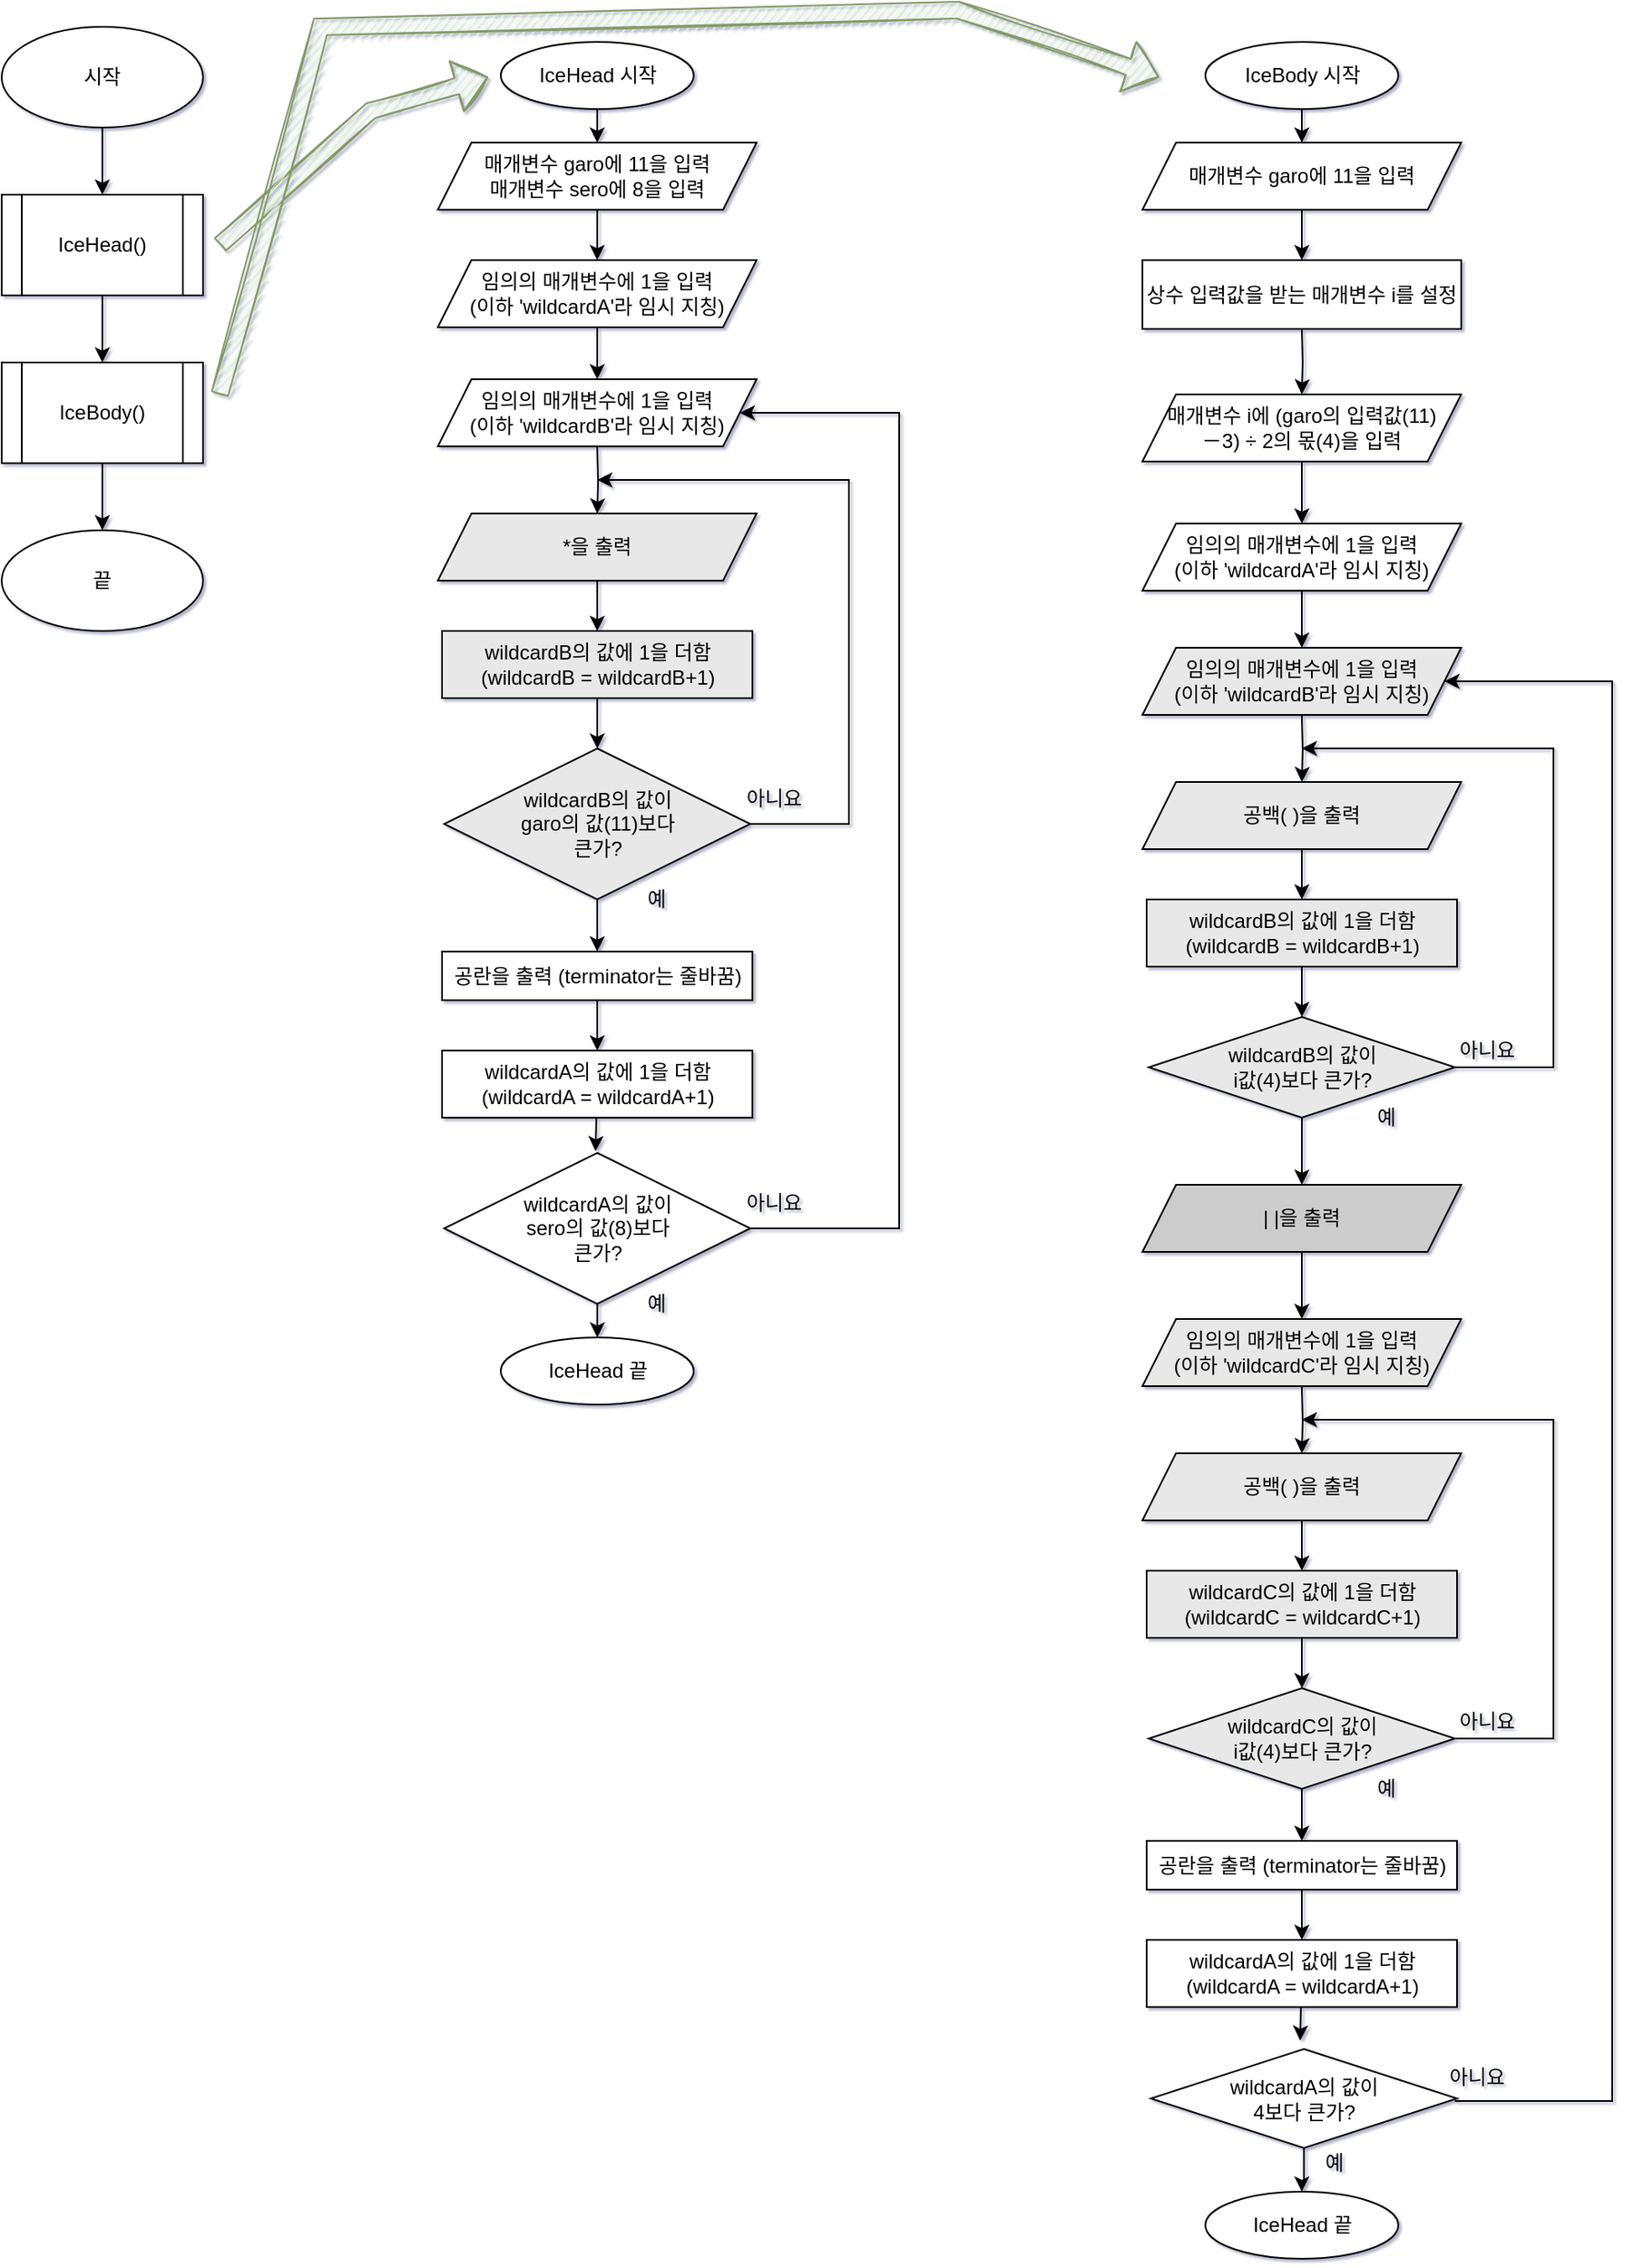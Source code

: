 <mxfile version="17.4.5" type="device"><diagram id="33xkdpBL-3r26jEkx2Z_" name="Page-1"><mxGraphModel dx="1105" dy="1218" grid="1" gridSize="10" guides="1" tooltips="1" connect="1" arrows="1" fold="1" page="1" pageScale="1" pageWidth="1169" pageHeight="827" background="#ffffff" math="0" shadow="1"><root><mxCell id="0"/><mxCell id="1" parent="0"/><mxCell id="TAr1V2MGO--BPwnHqbIB-11" value="" style="edgeStyle=orthogonalEdgeStyle;rounded=0;orthogonalLoop=1;jettySize=auto;html=1;" parent="1" source="TAr1V2MGO--BPwnHqbIB-1" target="TAr1V2MGO--BPwnHqbIB-10" edge="1"><mxGeometry relative="1" as="geometry"/></mxCell><mxCell id="TAr1V2MGO--BPwnHqbIB-1" value="시작" style="ellipse;whiteSpace=wrap;html=1;" parent="1" vertex="1"><mxGeometry x="70" y="30" width="120" height="60" as="geometry"/></mxCell><mxCell id="TAr1V2MGO--BPwnHqbIB-9" value="끝" style="ellipse;whiteSpace=wrap;html=1;" parent="1" vertex="1"><mxGeometry x="70" y="330" width="120" height="60" as="geometry"/></mxCell><mxCell id="TAr1V2MGO--BPwnHqbIB-14" value="" style="edgeStyle=orthogonalEdgeStyle;rounded=0;orthogonalLoop=1;jettySize=auto;html=1;" parent="1" source="TAr1V2MGO--BPwnHqbIB-10" target="TAr1V2MGO--BPwnHqbIB-13" edge="1"><mxGeometry relative="1" as="geometry"/></mxCell><mxCell id="TAr1V2MGO--BPwnHqbIB-10" value="IceHead()" style="shape=process;whiteSpace=wrap;html=1;backgroundOutline=1;" parent="1" vertex="1"><mxGeometry x="70" y="130" width="120" height="60" as="geometry"/></mxCell><mxCell id="TAr1V2MGO--BPwnHqbIB-15" value="" style="edgeStyle=orthogonalEdgeStyle;rounded=0;orthogonalLoop=1;jettySize=auto;html=1;" parent="1" source="TAr1V2MGO--BPwnHqbIB-13" target="TAr1V2MGO--BPwnHqbIB-9" edge="1"><mxGeometry relative="1" as="geometry"/></mxCell><mxCell id="TAr1V2MGO--BPwnHqbIB-13" value="IceBody()" style="shape=process;whiteSpace=wrap;html=1;backgroundOutline=1;" parent="1" vertex="1"><mxGeometry x="70" y="230" width="120" height="60" as="geometry"/></mxCell><mxCell id="nT4nUnr1zXliEexUMXCa-44" value="" style="edgeStyle=orthogonalEdgeStyle;rounded=0;orthogonalLoop=1;jettySize=auto;html=1;" parent="1" source="nT4nUnr1zXliEexUMXCa-1" target="nT4nUnr1zXliEexUMXCa-14" edge="1"><mxGeometry relative="1" as="geometry"/></mxCell><mxCell id="nT4nUnr1zXliEexUMXCa-1" value="IceHead 시작" style="ellipse;whiteSpace=wrap;html=1;" parent="1" vertex="1"><mxGeometry x="367.5" y="39" width="115" height="40" as="geometry"/></mxCell><mxCell id="nT4nUnr1zXliEexUMXCa-10" value="&lt;div&gt;wildcardA의 값에 1을 더함&lt;/div&gt;&lt;div&gt;(wildcardA = wildcardA+1)&lt;/div&gt;" style="whiteSpace=wrap;html=1;align=center;" parent="1" vertex="1"><mxGeometry x="332.5" y="640" width="185" height="40" as="geometry"/></mxCell><mxCell id="nT4nUnr1zXliEexUMXCa-24" value="" style="edgeStyle=orthogonalEdgeStyle;rounded=0;orthogonalLoop=1;jettySize=auto;html=1;" parent="1" source="nT4nUnr1zXliEexUMXCa-14" target="nT4nUnr1zXliEexUMXCa-15" edge="1"><mxGeometry relative="1" as="geometry"/></mxCell><mxCell id="nT4nUnr1zXliEexUMXCa-14" value="&lt;div style=&quot;&quot;&gt;매개변수 garo에 11을 입력&lt;/div&gt;&lt;div style=&quot;&quot;&gt;매개변수 sero에 8을 입력&lt;/div&gt;" style="shape=parallelogram;perimeter=parallelogramPerimeter;whiteSpace=wrap;html=1;fixedSize=1;align=center;" parent="1" vertex="1"><mxGeometry x="330" y="99" width="190" height="40" as="geometry"/></mxCell><mxCell id="nT4nUnr1zXliEexUMXCa-15" value="&lt;div style=&quot;&quot;&gt;임의의 매개변수에 1을 입력&lt;br&gt;(이하 'wildcardA'라 임시 지칭)&lt;/div&gt;" style="shape=parallelogram;perimeter=parallelogramPerimeter;whiteSpace=wrap;html=1;fixedSize=1;align=center;" parent="1" vertex="1"><mxGeometry x="330" y="169" width="190" height="40" as="geometry"/></mxCell><mxCell id="nT4nUnr1zXliEexUMXCa-26" value="" style="edgeStyle=orthogonalEdgeStyle;rounded=0;orthogonalLoop=1;jettySize=auto;html=1;" parent="1" source="nT4nUnr1zXliEexUMXCa-16" target="nT4nUnr1zXliEexUMXCa-18" edge="1"><mxGeometry relative="1" as="geometry"/></mxCell><mxCell id="nT4nUnr1zXliEexUMXCa-16" value="&lt;div&gt;*을 출력&lt;/div&gt;" style="shape=parallelogram;perimeter=parallelogramPerimeter;whiteSpace=wrap;html=1;fixedSize=1;align=center;fillColor=#E8E8E8;" parent="1" vertex="1"><mxGeometry x="330" y="320" width="190" height="40" as="geometry"/></mxCell><mxCell id="nT4nUnr1zXliEexUMXCa-21" value="" style="edgeStyle=orthogonalEdgeStyle;rounded=0;orthogonalLoop=1;jettySize=auto;html=1;" parent="1" source="nT4nUnr1zXliEexUMXCa-18" target="nT4nUnr1zXliEexUMXCa-20" edge="1"><mxGeometry relative="1" as="geometry"/></mxCell><mxCell id="nT4nUnr1zXliEexUMXCa-18" value="&lt;div&gt;wildcardB의 값에 1을 더함&lt;/div&gt;&lt;div&gt;(wildcardB = wildcardB+1)&lt;/div&gt;" style="whiteSpace=wrap;html=1;align=center;fillColor=#E8E8E8;" parent="1" vertex="1"><mxGeometry x="332.5" y="390" width="185" height="40" as="geometry"/></mxCell><mxCell id="nT4nUnr1zXliEexUMXCa-23" value="" style="edgeStyle=orthogonalEdgeStyle;rounded=0;orthogonalLoop=1;jettySize=auto;html=1;" parent="1" source="nT4nUnr1zXliEexUMXCa-20" edge="1"><mxGeometry relative="1" as="geometry"><mxPoint x="425" y="300" as="targetPoint"/><Array as="points"><mxPoint x="575" y="505"/><mxPoint x="575" y="300"/><mxPoint x="425" y="300"/></Array></mxGeometry></mxCell><mxCell id="nT4nUnr1zXliEexUMXCa-20" value="wildcardB의 값이 &lt;br&gt;garo의 값(11)보다&lt;br&gt;큰가?" style="rhombus;whiteSpace=wrap;html=1;fillColor=#E8E8E8;" parent="1" vertex="1"><mxGeometry x="333.75" y="460" width="182.5" height="90" as="geometry"/></mxCell><mxCell id="nT4nUnr1zXliEexUMXCa-27" value="아니요" style="text;html=1;align=center;verticalAlign=middle;resizable=0;points=[];autosize=1;strokeColor=none;fillColor=none;" parent="1" vertex="1"><mxGeometry x="505" y="480" width="50" height="20" as="geometry"/></mxCell><mxCell id="nT4nUnr1zXliEexUMXCa-28" value="예" style="text;html=1;align=center;verticalAlign=middle;resizable=0;points=[];autosize=1;strokeColor=none;fillColor=none;" parent="1" vertex="1"><mxGeometry x="445" y="540" width="30" height="20" as="geometry"/></mxCell><mxCell id="nT4nUnr1zXliEexUMXCa-47" value="" style="edgeStyle=orthogonalEdgeStyle;rounded=0;orthogonalLoop=1;jettySize=auto;html=1;" parent="1" source="nT4nUnr1zXliEexUMXCa-30" target="nT4nUnr1zXliEexUMXCa-46" edge="1"><mxGeometry relative="1" as="geometry"/></mxCell><mxCell id="nT4nUnr1zXliEexUMXCa-30" value="wildcardA의 값이 &lt;br&gt;sero의 값(8)보다&lt;br&gt;큰가?" style="rhombus;whiteSpace=wrap;html=1;" parent="1" vertex="1"><mxGeometry x="333.75" y="701" width="182.5" height="90" as="geometry"/></mxCell><mxCell id="nT4nUnr1zXliEexUMXCa-31" value="" style="endArrow=classic;html=1;rounded=0;exitX=0.5;exitY=1;exitDx=0;exitDy=0;" parent="1" source="nT4nUnr1zXliEexUMXCa-20" edge="1"><mxGeometry width="50" height="50" relative="1" as="geometry"><mxPoint x="545" y="540" as="sourcePoint"/><mxPoint x="425" y="581" as="targetPoint"/></mxGeometry></mxCell><mxCell id="nT4nUnr1zXliEexUMXCa-32" value="" style="endArrow=classic;html=1;rounded=0;" parent="1" edge="1"><mxGeometry width="50" height="50" relative="1" as="geometry"><mxPoint x="424.47" y="680" as="sourcePoint"/><mxPoint x="424" y="700" as="targetPoint"/></mxGeometry></mxCell><mxCell id="nT4nUnr1zXliEexUMXCa-37" value="&lt;div&gt;임의의 매개변수에 1을 입력&lt;br&gt;(이하 'wildcardB'라 임시 지칭)&lt;/div&gt;" style="shape=parallelogram;perimeter=parallelogramPerimeter;whiteSpace=wrap;html=1;fixedSize=1;align=center;" parent="1" vertex="1"><mxGeometry x="330" y="240" width="190" height="40" as="geometry"/></mxCell><mxCell id="nT4nUnr1zXliEexUMXCa-39" value="" style="edgeStyle=orthogonalEdgeStyle;rounded=0;orthogonalLoop=1;jettySize=auto;html=1;exitX=0.5;exitY=1;exitDx=0;exitDy=0;" parent="1" source="nT4nUnr1zXliEexUMXCa-15" edge="1"><mxGeometry relative="1" as="geometry"><mxPoint x="434.947" y="149" as="sourcePoint"/><mxPoint x="425" y="240" as="targetPoint"/></mxGeometry></mxCell><mxCell id="nT4nUnr1zXliEexUMXCa-40" value="" style="edgeStyle=orthogonalEdgeStyle;rounded=0;orthogonalLoop=1;jettySize=auto;html=1;entryX=0.5;entryY=0;entryDx=0;entryDy=0;" parent="1" target="nT4nUnr1zXliEexUMXCa-16" edge="1"><mxGeometry relative="1" as="geometry"><mxPoint x="425" y="280" as="sourcePoint"/><mxPoint x="435" y="264" as="targetPoint"/></mxGeometry></mxCell><mxCell id="nT4nUnr1zXliEexUMXCa-41" value="아니요" style="text;html=1;align=center;verticalAlign=middle;resizable=0;points=[];autosize=1;strokeColor=none;fillColor=none;" parent="1" vertex="1"><mxGeometry x="505" y="721" width="50" height="20" as="geometry"/></mxCell><mxCell id="nT4nUnr1zXliEexUMXCa-42" value="예" style="text;html=1;align=center;verticalAlign=middle;resizable=0;points=[];autosize=1;strokeColor=none;fillColor=none;" parent="1" vertex="1"><mxGeometry x="445" y="781" width="30" height="20" as="geometry"/></mxCell><mxCell id="nT4nUnr1zXliEexUMXCa-43" value="" style="edgeStyle=orthogonalEdgeStyle;rounded=0;orthogonalLoop=1;jettySize=auto;html=1;entryX=1;entryY=0.5;entryDx=0;entryDy=0;exitX=1;exitY=0.5;exitDx=0;exitDy=0;" parent="1" target="nT4nUnr1zXliEexUMXCa-37" edge="1" source="nT4nUnr1zXliEexUMXCa-30"><mxGeometry relative="1" as="geometry"><mxPoint x="520" y="746" as="sourcePoint"/><mxPoint x="425" y="470" as="targetPoint"/><Array as="points"><mxPoint x="605" y="746"/><mxPoint x="605" y="260"/></Array></mxGeometry></mxCell><mxCell id="nT4nUnr1zXliEexUMXCa-46" value="IceHead 끝" style="ellipse;whiteSpace=wrap;html=1;" parent="1" vertex="1"><mxGeometry x="367.5" y="811" width="115" height="40" as="geometry"/></mxCell><mxCell id="nT4nUnr1zXliEexUMXCa-48" value="" style="edgeStyle=orthogonalEdgeStyle;rounded=0;orthogonalLoop=1;jettySize=auto;html=1;" parent="1" source="nT4nUnr1zXliEexUMXCa-49" target="nT4nUnr1zXliEexUMXCa-52" edge="1"><mxGeometry relative="1" as="geometry"/></mxCell><mxCell id="nT4nUnr1zXliEexUMXCa-49" value="IceBody 시작" style="ellipse;whiteSpace=wrap;html=1;" parent="1" vertex="1"><mxGeometry x="787.5" y="39" width="115" height="40" as="geometry"/></mxCell><mxCell id="nT4nUnr1zXliEexUMXCa-51" value="" style="edgeStyle=orthogonalEdgeStyle;rounded=0;orthogonalLoop=1;jettySize=auto;html=1;" parent="1" source="nT4nUnr1zXliEexUMXCa-52" edge="1"><mxGeometry relative="1" as="geometry"><mxPoint x="845" y="169" as="targetPoint"/></mxGeometry></mxCell><mxCell id="nT4nUnr1zXliEexUMXCa-52" value="&lt;div&gt;매개변수 garo에 11을 입력&lt;/div&gt;" style="shape=parallelogram;perimeter=parallelogramPerimeter;whiteSpace=wrap;html=1;fixedSize=1;align=center;" parent="1" vertex="1"><mxGeometry x="750" y="99" width="190" height="40" as="geometry"/></mxCell><mxCell id="6LP7zyUaq2ftUvyfchBH-51" value="" style="edgeStyle=orthogonalEdgeStyle;rounded=0;orthogonalLoop=1;jettySize=auto;html=1;endArrow=classic;endFill=1;" edge="1" parent="1" source="nT4nUnr1zXliEexUMXCa-66" target="6LP7zyUaq2ftUvyfchBH-50"><mxGeometry relative="1" as="geometry"/></mxCell><mxCell id="nT4nUnr1zXliEexUMXCa-66" value="&lt;div&gt;매개변수 i에&amp;nbsp;(garo의 입력값(11)&lt;br&gt;－3) ÷ 2의 몫(4)을 입력&lt;/div&gt;" style="shape=parallelogram;perimeter=parallelogramPerimeter;whiteSpace=wrap;html=1;fixedSize=1;align=center;" parent="1" vertex="1"><mxGeometry x="750" y="249" width="190" height="40" as="geometry"/></mxCell><mxCell id="nT4nUnr1zXliEexUMXCa-67" value="" style="edgeStyle=orthogonalEdgeStyle;rounded=0;orthogonalLoop=1;jettySize=auto;html=1;exitX=0.5;exitY=1;exitDx=0;exitDy=0;entryX=0.5;entryY=0;entryDx=0;entryDy=0;" parent="1" target="nT4nUnr1zXliEexUMXCa-66" edge="1"><mxGeometry relative="1" as="geometry"><mxPoint x="845" y="209.0" as="sourcePoint"/><mxPoint x="854.947" y="179" as="targetPoint"/></mxGeometry></mxCell><mxCell id="nT4nUnr1zXliEexUMXCa-73" value="상수 입력값을 받는 매개변수 i를 설정" style="rounded=0;whiteSpace=wrap;html=1;" parent="1" vertex="1"><mxGeometry x="750" y="169" width="190" height="41" as="geometry"/></mxCell><mxCell id="6LP7zyUaq2ftUvyfchBH-1" value="&lt;div&gt;공란을 출력&amp;nbsp;&lt;span&gt;(terminator는 줄바꿈)&lt;/span&gt;&lt;/div&gt;" style="whiteSpace=wrap;html=1;align=center;" vertex="1" parent="1"><mxGeometry x="332.5" y="581" width="185" height="29" as="geometry"/></mxCell><mxCell id="6LP7zyUaq2ftUvyfchBH-3" value="" style="endArrow=classic;html=1;rounded=0;exitX=0.5;exitY=1;exitDx=0;exitDy=0;entryX=0.5;entryY=0;entryDx=0;entryDy=0;" edge="1" parent="1" source="6LP7zyUaq2ftUvyfchBH-1" target="nT4nUnr1zXliEexUMXCa-10"><mxGeometry width="50" height="50" relative="1" as="geometry"><mxPoint x="435" y="560" as="sourcePoint"/><mxPoint x="435" y="591" as="targetPoint"/></mxGeometry></mxCell><mxCell id="6LP7zyUaq2ftUvyfchBH-16" value="" style="edgeStyle=orthogonalEdgeStyle;rounded=0;orthogonalLoop=1;jettySize=auto;html=1;" edge="1" source="6LP7zyUaq2ftUvyfchBH-17" target="6LP7zyUaq2ftUvyfchBH-19" parent="1"><mxGeometry relative="1" as="geometry"/></mxCell><mxCell id="6LP7zyUaq2ftUvyfchBH-17" value="&lt;div&gt;공백( )을 출력&lt;/div&gt;" style="shape=parallelogram;perimeter=parallelogramPerimeter;whiteSpace=wrap;html=1;fixedSize=1;align=center;fillColor=#E8E8E8;" vertex="1" parent="1"><mxGeometry x="750" y="480" width="190" height="40" as="geometry"/></mxCell><mxCell id="6LP7zyUaq2ftUvyfchBH-18" value="" style="edgeStyle=orthogonalEdgeStyle;rounded=0;orthogonalLoop=1;jettySize=auto;html=1;" edge="1" source="6LP7zyUaq2ftUvyfchBH-19" target="6LP7zyUaq2ftUvyfchBH-21" parent="1"><mxGeometry relative="1" as="geometry"/></mxCell><mxCell id="6LP7zyUaq2ftUvyfchBH-19" value="&lt;div&gt;wildcardB의 값에 1을 더함&lt;/div&gt;&lt;div&gt;(wildcardB = wildcardB+1)&lt;/div&gt;" style="whiteSpace=wrap;html=1;align=center;fillColor=#E8E8E8;" vertex="1" parent="1"><mxGeometry x="752.5" y="550" width="185" height="40" as="geometry"/></mxCell><mxCell id="6LP7zyUaq2ftUvyfchBH-20" value="" style="edgeStyle=orthogonalEdgeStyle;rounded=0;orthogonalLoop=1;jettySize=auto;html=1;" edge="1" source="6LP7zyUaq2ftUvyfchBH-21" parent="1"><mxGeometry relative="1" as="geometry"><mxPoint x="845" y="460" as="targetPoint"/><Array as="points"><mxPoint x="995" y="650"/><mxPoint x="995" y="460"/></Array></mxGeometry></mxCell><mxCell id="6LP7zyUaq2ftUvyfchBH-48" value="" style="edgeStyle=orthogonalEdgeStyle;rounded=0;orthogonalLoop=1;jettySize=auto;html=1;endArrow=classic;endFill=1;" edge="1" parent="1" source="6LP7zyUaq2ftUvyfchBH-21" target="6LP7zyUaq2ftUvyfchBH-36"><mxGeometry relative="1" as="geometry"/></mxCell><mxCell id="6LP7zyUaq2ftUvyfchBH-21" value="wildcardB의 값이 &lt;br&gt;i값(4)보다 큰가?" style="rhombus;whiteSpace=wrap;html=1;fillColor=#E8E8E8;" vertex="1" parent="1"><mxGeometry x="753.75" y="620" width="182.5" height="60" as="geometry"/></mxCell><mxCell id="6LP7zyUaq2ftUvyfchBH-22" value="아니요" style="text;html=1;align=center;verticalAlign=middle;resizable=0;points=[];autosize=1;strokeColor=none;fillColor=none;" vertex="1" parent="1"><mxGeometry x="930" y="630" width="50" height="20" as="geometry"/></mxCell><mxCell id="6LP7zyUaq2ftUvyfchBH-23" value="예" style="text;html=1;align=center;verticalAlign=middle;resizable=0;points=[];autosize=1;strokeColor=none;fillColor=none;" vertex="1" parent="1"><mxGeometry x="880" y="670" width="30" height="20" as="geometry"/></mxCell><mxCell id="6LP7zyUaq2ftUvyfchBH-24" value="&lt;div&gt;임의의 매개변수에 1을 입력&lt;br&gt;(이하 'wildcardB'라 임시 지칭)&lt;/div&gt;" style="shape=parallelogram;perimeter=parallelogramPerimeter;whiteSpace=wrap;html=1;fixedSize=1;align=center;fillColor=#E8E8E8;" vertex="1" parent="1"><mxGeometry x="750" y="400" width="190" height="40" as="geometry"/></mxCell><mxCell id="6LP7zyUaq2ftUvyfchBH-25" value="" style="edgeStyle=orthogonalEdgeStyle;rounded=0;orthogonalLoop=1;jettySize=auto;html=1;entryX=0.5;entryY=0;entryDx=0;entryDy=0;" edge="1" target="6LP7zyUaq2ftUvyfchBH-17" parent="1"><mxGeometry relative="1" as="geometry"><mxPoint x="845" y="440" as="sourcePoint"/><mxPoint x="855" y="424" as="targetPoint"/></mxGeometry></mxCell><mxCell id="6LP7zyUaq2ftUvyfchBH-26" value="" style="edgeStyle=orthogonalEdgeStyle;rounded=0;orthogonalLoop=1;jettySize=auto;html=1;" edge="1" source="6LP7zyUaq2ftUvyfchBH-27" target="6LP7zyUaq2ftUvyfchBH-29" parent="1"><mxGeometry relative="1" as="geometry"/></mxCell><mxCell id="6LP7zyUaq2ftUvyfchBH-27" value="&lt;div&gt;공백( )을 출력&lt;/div&gt;" style="shape=parallelogram;perimeter=parallelogramPerimeter;whiteSpace=wrap;html=1;fixedSize=1;align=center;fillColor=#E8E8E8;" vertex="1" parent="1"><mxGeometry x="750" y="880" width="190" height="40" as="geometry"/></mxCell><mxCell id="6LP7zyUaq2ftUvyfchBH-28" value="" style="edgeStyle=orthogonalEdgeStyle;rounded=0;orthogonalLoop=1;jettySize=auto;html=1;" edge="1" source="6LP7zyUaq2ftUvyfchBH-29" target="6LP7zyUaq2ftUvyfchBH-31" parent="1"><mxGeometry relative="1" as="geometry"/></mxCell><mxCell id="6LP7zyUaq2ftUvyfchBH-29" value="&lt;div&gt;wildcardC의 값에 1을 더함&lt;/div&gt;&lt;div&gt;(wildcardC = wildcardC+1)&lt;/div&gt;" style="whiteSpace=wrap;html=1;align=center;fillColor=#E8E8E8;" vertex="1" parent="1"><mxGeometry x="752.5" y="950" width="185" height="40" as="geometry"/></mxCell><mxCell id="6LP7zyUaq2ftUvyfchBH-30" value="" style="edgeStyle=orthogonalEdgeStyle;rounded=0;orthogonalLoop=1;jettySize=auto;html=1;" edge="1" source="6LP7zyUaq2ftUvyfchBH-31" parent="1"><mxGeometry relative="1" as="geometry"><mxPoint x="845" y="860" as="targetPoint"/><Array as="points"><mxPoint x="995" y="1050"/><mxPoint x="995" y="860"/></Array></mxGeometry></mxCell><mxCell id="6LP7zyUaq2ftUvyfchBH-31" value="wildcardC의 값이 &lt;br&gt;i값(4)보다 큰가?" style="rhombus;whiteSpace=wrap;html=1;fillColor=#E8E8E8;" vertex="1" parent="1"><mxGeometry x="753.75" y="1020" width="182.5" height="60" as="geometry"/></mxCell><mxCell id="6LP7zyUaq2ftUvyfchBH-32" value="아니요" style="text;html=1;align=center;verticalAlign=middle;resizable=0;points=[];autosize=1;strokeColor=none;fillColor=none;" vertex="1" parent="1"><mxGeometry x="930" y="1030" width="50" height="20" as="geometry"/></mxCell><mxCell id="6LP7zyUaq2ftUvyfchBH-33" value="예" style="text;html=1;align=center;verticalAlign=middle;resizable=0;points=[];autosize=1;strokeColor=none;fillColor=none;" vertex="1" parent="1"><mxGeometry x="880" y="1070" width="30" height="20" as="geometry"/></mxCell><mxCell id="6LP7zyUaq2ftUvyfchBH-34" value="&lt;div&gt;임의의 매개변수에 1을 입력&lt;br&gt;(이하 'wildcardC'라 임시 지칭)&lt;/div&gt;" style="shape=parallelogram;perimeter=parallelogramPerimeter;whiteSpace=wrap;html=1;fixedSize=1;align=center;fillColor=#E8E8E8;" vertex="1" parent="1"><mxGeometry x="750" y="800" width="190" height="40" as="geometry"/></mxCell><mxCell id="6LP7zyUaq2ftUvyfchBH-35" value="" style="edgeStyle=orthogonalEdgeStyle;rounded=0;orthogonalLoop=1;jettySize=auto;html=1;entryX=0.5;entryY=0;entryDx=0;entryDy=0;" edge="1" target="6LP7zyUaq2ftUvyfchBH-27" parent="1"><mxGeometry relative="1" as="geometry"><mxPoint x="845" y="840" as="sourcePoint"/><mxPoint x="855" y="824" as="targetPoint"/></mxGeometry></mxCell><mxCell id="6LP7zyUaq2ftUvyfchBH-49" value="" style="edgeStyle=orthogonalEdgeStyle;rounded=0;orthogonalLoop=1;jettySize=auto;html=1;endArrow=classic;endFill=1;" edge="1" parent="1" source="6LP7zyUaq2ftUvyfchBH-36" target="6LP7zyUaq2ftUvyfchBH-34"><mxGeometry relative="1" as="geometry"/></mxCell><mxCell id="6LP7zyUaq2ftUvyfchBH-36" value="&lt;div&gt;| |을 출력&lt;/div&gt;" style="shape=parallelogram;perimeter=parallelogramPerimeter;whiteSpace=wrap;html=1;fixedSize=1;align=center;fillColor=#CCCCCC;" vertex="1" parent="1"><mxGeometry x="750" y="720" width="190" height="40" as="geometry"/></mxCell><mxCell id="6LP7zyUaq2ftUvyfchBH-38" value="" style="endArrow=classic;html=1;rounded=0;exitX=0.5;exitY=1;exitDx=0;exitDy=0;" edge="1" parent="1"><mxGeometry width="50" height="50" relative="1" as="geometry"><mxPoint x="845" y="1080" as="sourcePoint"/><mxPoint x="845" y="1111" as="targetPoint"/></mxGeometry></mxCell><mxCell id="6LP7zyUaq2ftUvyfchBH-39" value="&lt;div&gt;wildcardA의 값에 1을 더함&lt;/div&gt;&lt;div&gt;(wildcardA = wildcardA+1)&lt;/div&gt;" style="whiteSpace=wrap;html=1;align=center;" vertex="1" parent="1"><mxGeometry x="752.5" y="1170" width="185" height="40" as="geometry"/></mxCell><mxCell id="6LP7zyUaq2ftUvyfchBH-40" value="" style="edgeStyle=orthogonalEdgeStyle;rounded=0;orthogonalLoop=1;jettySize=auto;html=1;" edge="1" source="6LP7zyUaq2ftUvyfchBH-41" target="6LP7zyUaq2ftUvyfchBH-45" parent="1"><mxGeometry relative="1" as="geometry"/></mxCell><mxCell id="6LP7zyUaq2ftUvyfchBH-41" value="wildcardA의 값이 &lt;br&gt;4보다 큰가?" style="rhombus;whiteSpace=wrap;html=1;" vertex="1" parent="1"><mxGeometry x="755" y="1235" width="182.5" height="59" as="geometry"/></mxCell><mxCell id="6LP7zyUaq2ftUvyfchBH-42" value="" style="endArrow=classic;html=1;rounded=0;" edge="1" parent="1"><mxGeometry width="50" height="50" relative="1" as="geometry"><mxPoint x="844.47" y="1210" as="sourcePoint"/><mxPoint x="844" y="1230" as="targetPoint"/></mxGeometry></mxCell><mxCell id="6LP7zyUaq2ftUvyfchBH-43" value="아니요" style="text;html=1;align=center;verticalAlign=middle;resizable=0;points=[];autosize=1;strokeColor=none;fillColor=none;" vertex="1" parent="1"><mxGeometry x="924" y="1242" width="50" height="20" as="geometry"/></mxCell><mxCell id="6LP7zyUaq2ftUvyfchBH-44" value="예" style="text;html=1;align=center;verticalAlign=middle;resizable=0;points=[];autosize=1;strokeColor=none;fillColor=none;" vertex="1" parent="1"><mxGeometry x="849" y="1293" width="30" height="20" as="geometry"/></mxCell><mxCell id="6LP7zyUaq2ftUvyfchBH-45" value="IceHead 끝" style="ellipse;whiteSpace=wrap;html=1;" vertex="1" parent="1"><mxGeometry x="787.5" y="1320" width="115" height="40" as="geometry"/></mxCell><mxCell id="6LP7zyUaq2ftUvyfchBH-46" value="&lt;div&gt;공란을 출력&amp;nbsp;&lt;span&gt;(terminator는 줄바꿈)&lt;/span&gt;&lt;/div&gt;" style="whiteSpace=wrap;html=1;align=center;" vertex="1" parent="1"><mxGeometry x="752.5" y="1111" width="185" height="29" as="geometry"/></mxCell><mxCell id="6LP7zyUaq2ftUvyfchBH-47" value="" style="endArrow=classic;html=1;rounded=0;exitX=0.5;exitY=1;exitDx=0;exitDy=0;entryX=0.5;entryY=0;entryDx=0;entryDy=0;" edge="1" source="6LP7zyUaq2ftUvyfchBH-46" target="6LP7zyUaq2ftUvyfchBH-39" parent="1"><mxGeometry width="50" height="50" relative="1" as="geometry"><mxPoint x="855" y="1090" as="sourcePoint"/><mxPoint x="855" y="1121" as="targetPoint"/></mxGeometry></mxCell><mxCell id="6LP7zyUaq2ftUvyfchBH-52" value="" style="edgeStyle=orthogonalEdgeStyle;rounded=0;orthogonalLoop=1;jettySize=auto;html=1;endArrow=classic;endFill=1;" edge="1" parent="1" source="6LP7zyUaq2ftUvyfchBH-50" target="6LP7zyUaq2ftUvyfchBH-24"><mxGeometry relative="1" as="geometry"/></mxCell><mxCell id="6LP7zyUaq2ftUvyfchBH-50" value="&lt;div style=&quot;&quot;&gt;임의의 매개변수에 1을 입력&lt;br&gt;(이하 'wildcardA'라 임시 지칭)&lt;/div&gt;" style="shape=parallelogram;perimeter=parallelogramPerimeter;whiteSpace=wrap;html=1;fixedSize=1;align=center;" vertex="1" parent="1"><mxGeometry x="750" y="326" width="190" height="40" as="geometry"/></mxCell><mxCell id="6LP7zyUaq2ftUvyfchBH-53" value="" style="endArrow=classic;html=1;rounded=0;entryX=1;entryY=0.5;entryDx=0;entryDy=0;" edge="1" parent="1" target="6LP7zyUaq2ftUvyfchBH-24"><mxGeometry width="50" height="50" relative="1" as="geometry"><mxPoint x="936.25" y="1266" as="sourcePoint"/><mxPoint x="1000" y="410" as="targetPoint"/><Array as="points"><mxPoint x="990" y="1266"/><mxPoint x="1030" y="1266"/><mxPoint x="1030" y="420"/></Array></mxGeometry></mxCell><mxCell id="6LP7zyUaq2ftUvyfchBH-55" value="" style="shape=flexArrow;endArrow=classic;html=1;rounded=0;fillColor=#DAFFCC;shadow=0;sketch=1;strokeColor=#84996B;" edge="1" parent="1"><mxGeometry width="50" height="50" relative="1" as="geometry"><mxPoint x="200" y="160" as="sourcePoint"/><mxPoint x="360" y="60" as="targetPoint"/><Array as="points"><mxPoint x="290" y="80"/></Array></mxGeometry></mxCell><mxCell id="6LP7zyUaq2ftUvyfchBH-56" value="" style="shape=flexArrow;endArrow=classic;html=1;rounded=0;fillColor=#DAFFCC;shadow=0;sketch=1;strokeColor=#84996B;" edge="1" parent="1"><mxGeometry width="50" height="50" relative="1" as="geometry"><mxPoint x="200" y="249" as="sourcePoint"/><mxPoint x="760" y="60" as="targetPoint"/><Array as="points"><mxPoint x="260" y="30"/><mxPoint x="640" y="20"/></Array></mxGeometry></mxCell></root></mxGraphModel></diagram></mxfile>